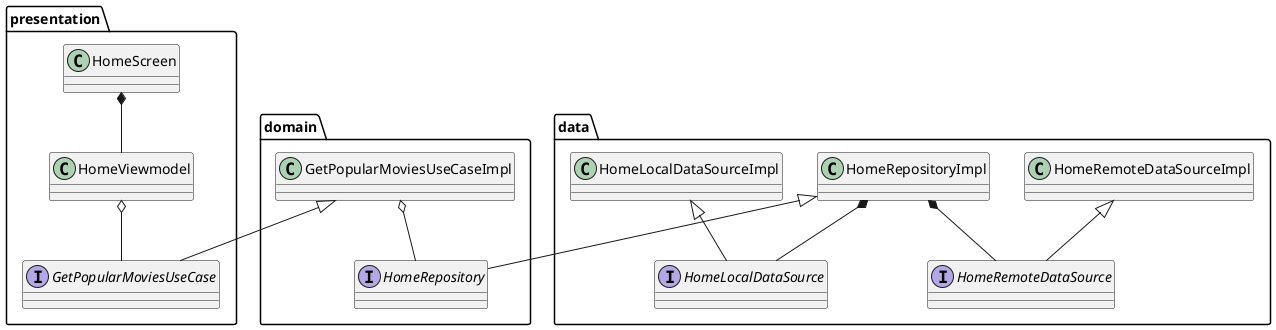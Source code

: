 @startuml
'https://plantuml.com/class-diagram

package presentation {
class HomeScreen
class HomeViewmodel
interface GetPopularMoviesUseCase
}

package domain {
class GetPopularMoviesUseCaseImpl
interface HomeRepository

}

package data {
class HomeRepositoryImpl
interface HomeRemoteDataSource
class HomeRemoteDataSourceImpl
interface HomeLocalDataSource
class HomeLocalDataSourceImpl
}

HomeScreen *-- HomeViewmodel
HomeViewmodel o-- GetPopularMoviesUseCase
GetPopularMoviesUseCaseImpl o-- HomeRepository
HomeRepositoryImpl *-- HomeRemoteDataSource
HomeRepositoryImpl *-- HomeLocalDataSource

HomeRepositoryImpl <|-- HomeRepository
HomeRemoteDataSourceImpl <|-- HomeRemoteDataSource
HomeLocalDataSourceImpl <|-- HomeLocalDataSource
GetPopularMoviesUseCaseImpl <|-- GetPopularMoviesUseCase
@enduml


